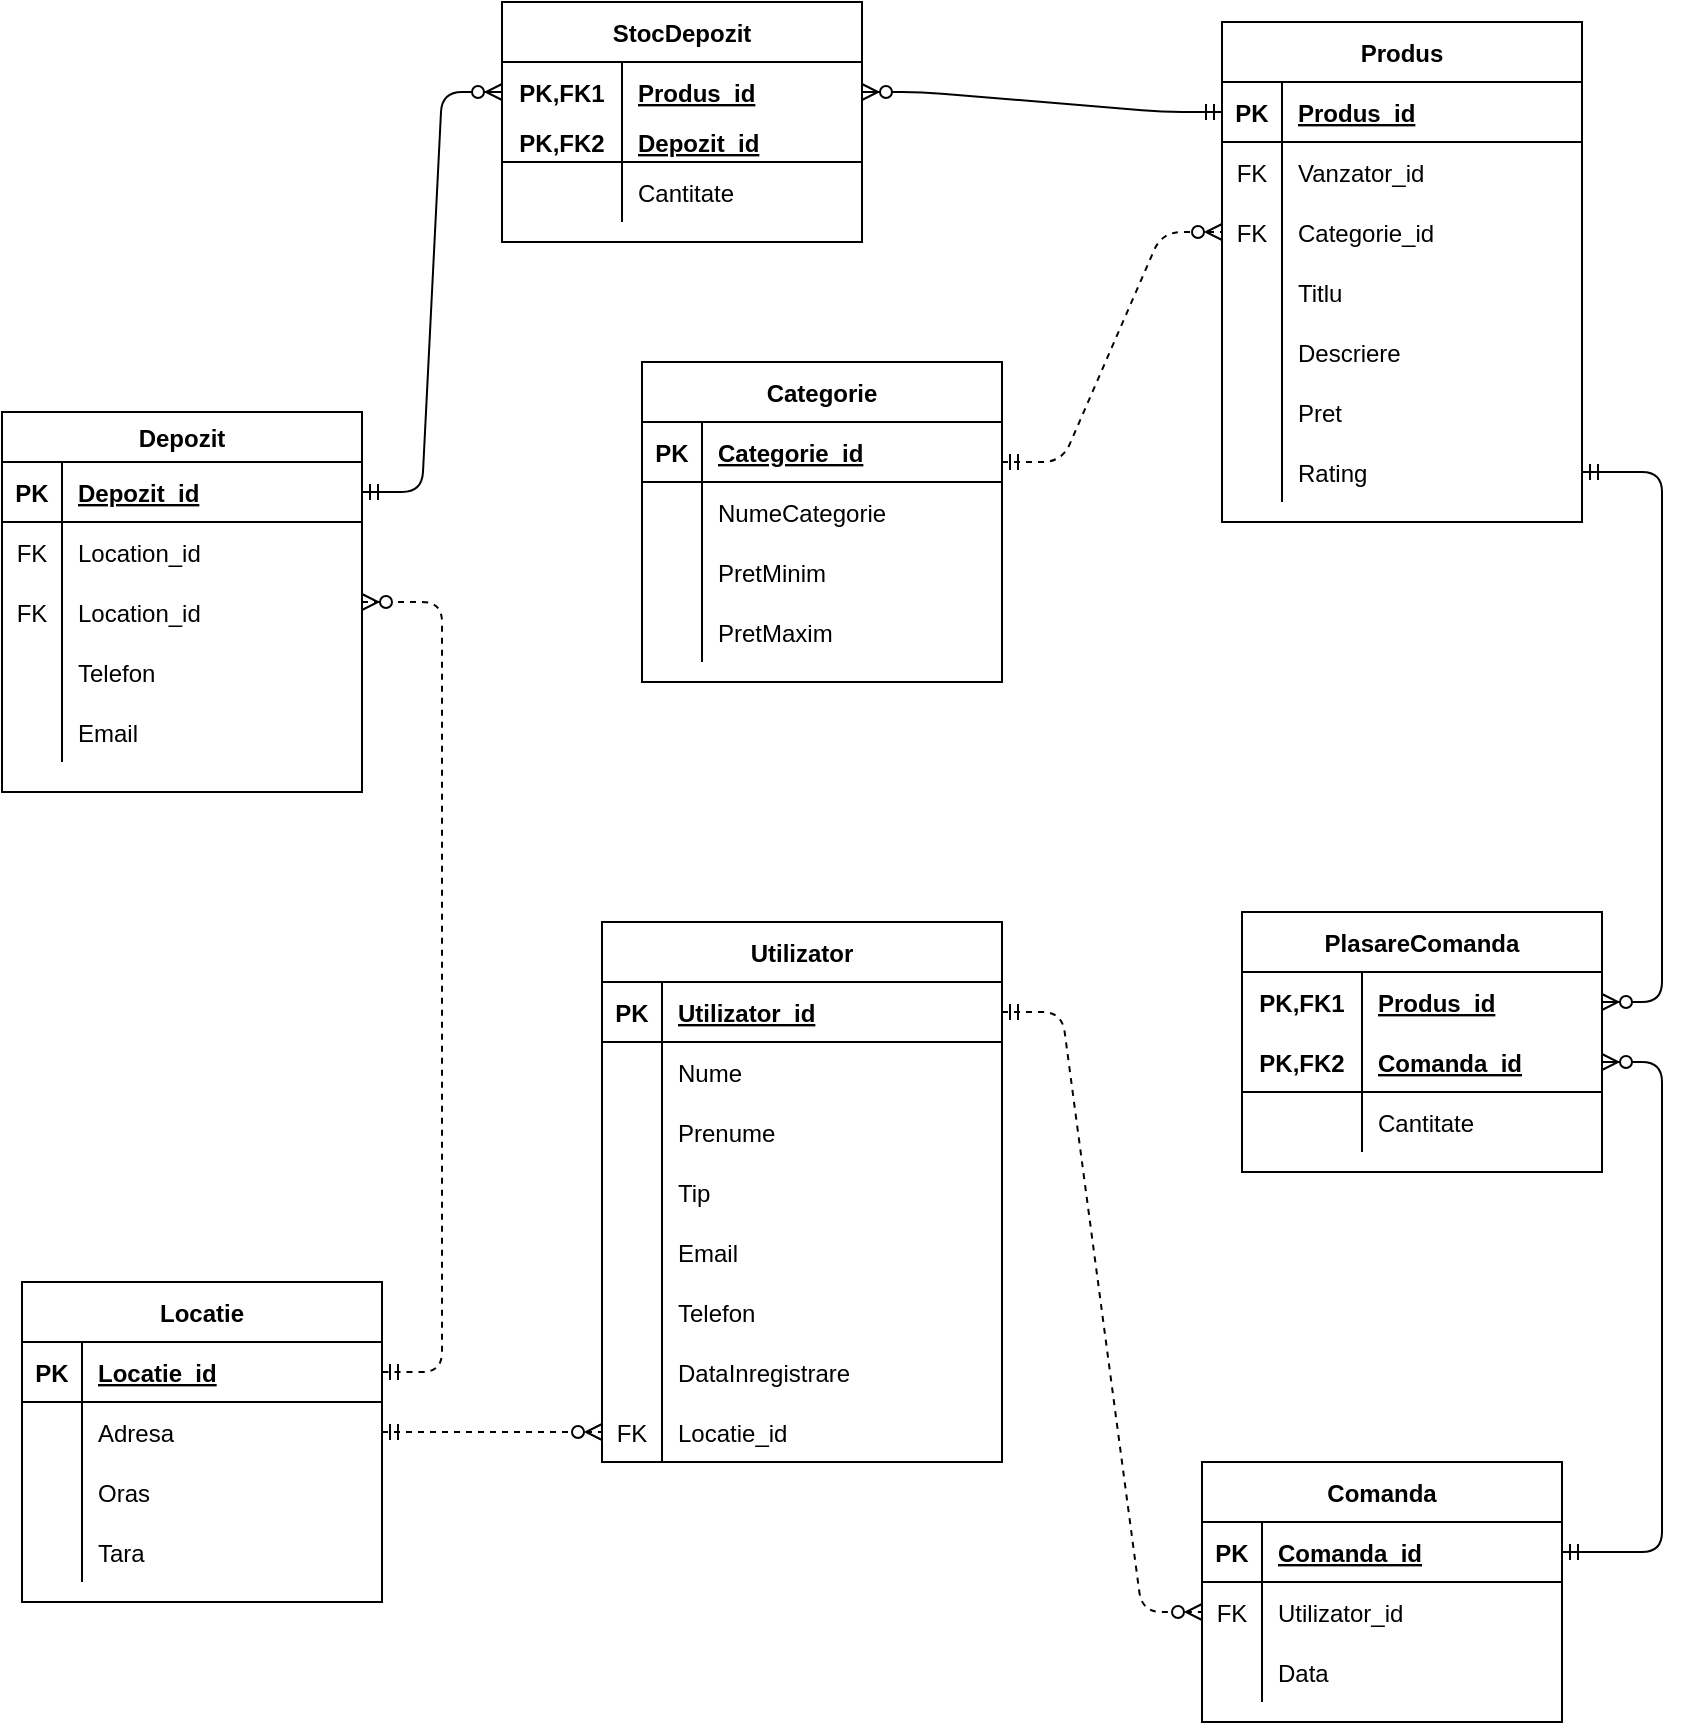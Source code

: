 <mxfile version="14.7.0" type="device"><diagram id="R2lEEEUBdFMjLlhIrx00" name="Page-1"><mxGraphModel dx="1085" dy="1298" grid="0" gridSize="10" guides="1" tooltips="1" connect="1" arrows="1" fold="1" page="1" pageScale="1" pageWidth="850" pageHeight="1100" math="0" shadow="0" extFonts="Permanent Marker^https://fonts.googleapis.com/css?family=Permanent+Marker"><root><mxCell id="0"/><mxCell id="1" parent="0"/><mxCell id="mQkG8-dIEO9Q5TGYY5nx-1" value="Utilizator" style="shape=table;startSize=30;container=1;collapsible=1;childLayout=tableLayout;fixedRows=1;rowLines=0;fontStyle=1;align=center;resizeLast=1;" vertex="1" parent="1"><mxGeometry x="340" y="490" width="200" height="270" as="geometry"/></mxCell><mxCell id="mQkG8-dIEO9Q5TGYY5nx-2" value="" style="shape=partialRectangle;collapsible=0;dropTarget=0;pointerEvents=0;fillColor=none;top=0;left=0;bottom=1;right=0;points=[[0,0.5],[1,0.5]];portConstraint=eastwest;" vertex="1" parent="mQkG8-dIEO9Q5TGYY5nx-1"><mxGeometry y="30" width="200" height="30" as="geometry"/></mxCell><mxCell id="mQkG8-dIEO9Q5TGYY5nx-3" value="PK" style="shape=partialRectangle;connectable=0;fillColor=none;top=0;left=0;bottom=0;right=0;fontStyle=1;overflow=hidden;" vertex="1" parent="mQkG8-dIEO9Q5TGYY5nx-2"><mxGeometry width="30" height="30" as="geometry"/></mxCell><mxCell id="mQkG8-dIEO9Q5TGYY5nx-4" value="Utilizator_id" style="shape=partialRectangle;connectable=0;fillColor=none;top=0;left=0;bottom=0;right=0;align=left;spacingLeft=6;fontStyle=5;overflow=hidden;" vertex="1" parent="mQkG8-dIEO9Q5TGYY5nx-2"><mxGeometry x="30" width="170" height="30" as="geometry"/></mxCell><mxCell id="mQkG8-dIEO9Q5TGYY5nx-5" value="" style="shape=partialRectangle;collapsible=0;dropTarget=0;pointerEvents=0;fillColor=none;top=0;left=0;bottom=0;right=0;points=[[0,0.5],[1,0.5]];portConstraint=eastwest;" vertex="1" parent="mQkG8-dIEO9Q5TGYY5nx-1"><mxGeometry y="60" width="200" height="30" as="geometry"/></mxCell><mxCell id="mQkG8-dIEO9Q5TGYY5nx-6" value="" style="shape=partialRectangle;connectable=0;fillColor=none;top=0;left=0;bottom=0;right=0;editable=1;overflow=hidden;" vertex="1" parent="mQkG8-dIEO9Q5TGYY5nx-5"><mxGeometry width="30" height="30" as="geometry"/></mxCell><mxCell id="mQkG8-dIEO9Q5TGYY5nx-7" value="Nume" style="shape=partialRectangle;connectable=0;fillColor=none;top=0;left=0;bottom=0;right=0;align=left;spacingLeft=6;overflow=hidden;" vertex="1" parent="mQkG8-dIEO9Q5TGYY5nx-5"><mxGeometry x="30" width="170" height="30" as="geometry"/></mxCell><mxCell id="mQkG8-dIEO9Q5TGYY5nx-8" value="" style="shape=partialRectangle;collapsible=0;dropTarget=0;pointerEvents=0;fillColor=none;top=0;left=0;bottom=0;right=0;points=[[0,0.5],[1,0.5]];portConstraint=eastwest;" vertex="1" parent="mQkG8-dIEO9Q5TGYY5nx-1"><mxGeometry y="90" width="200" height="30" as="geometry"/></mxCell><mxCell id="mQkG8-dIEO9Q5TGYY5nx-9" value="" style="shape=partialRectangle;connectable=0;fillColor=none;top=0;left=0;bottom=0;right=0;editable=1;overflow=hidden;" vertex="1" parent="mQkG8-dIEO9Q5TGYY5nx-8"><mxGeometry width="30" height="30" as="geometry"/></mxCell><mxCell id="mQkG8-dIEO9Q5TGYY5nx-10" value="Prenume" style="shape=partialRectangle;connectable=0;fillColor=none;top=0;left=0;bottom=0;right=0;align=left;spacingLeft=6;overflow=hidden;" vertex="1" parent="mQkG8-dIEO9Q5TGYY5nx-8"><mxGeometry x="30" width="170" height="30" as="geometry"/></mxCell><mxCell id="mQkG8-dIEO9Q5TGYY5nx-11" value="" style="shape=partialRectangle;collapsible=0;dropTarget=0;pointerEvents=0;fillColor=none;top=0;left=0;bottom=0;right=0;points=[[0,0.5],[1,0.5]];portConstraint=eastwest;" vertex="1" parent="mQkG8-dIEO9Q5TGYY5nx-1"><mxGeometry y="120" width="200" height="30" as="geometry"/></mxCell><mxCell id="mQkG8-dIEO9Q5TGYY5nx-12" value="" style="shape=partialRectangle;connectable=0;fillColor=none;top=0;left=0;bottom=0;right=0;editable=1;overflow=hidden;" vertex="1" parent="mQkG8-dIEO9Q5TGYY5nx-11"><mxGeometry width="30" height="30" as="geometry"/></mxCell><mxCell id="mQkG8-dIEO9Q5TGYY5nx-13" value="Tip" style="shape=partialRectangle;connectable=0;fillColor=none;top=0;left=0;bottom=0;right=0;align=left;spacingLeft=6;overflow=hidden;" vertex="1" parent="mQkG8-dIEO9Q5TGYY5nx-11"><mxGeometry x="30" width="170" height="30" as="geometry"/></mxCell><mxCell id="mQkG8-dIEO9Q5TGYY5nx-15" value="" style="shape=partialRectangle;collapsible=0;dropTarget=0;pointerEvents=0;fillColor=none;top=0;left=0;bottom=0;right=0;points=[[0,0.5],[1,0.5]];portConstraint=eastwest;" vertex="1" parent="mQkG8-dIEO9Q5TGYY5nx-1"><mxGeometry y="150" width="200" height="30" as="geometry"/></mxCell><mxCell id="mQkG8-dIEO9Q5TGYY5nx-16" value="" style="shape=partialRectangle;connectable=0;fillColor=none;top=0;left=0;bottom=0;right=0;editable=1;overflow=hidden;" vertex="1" parent="mQkG8-dIEO9Q5TGYY5nx-15"><mxGeometry width="30" height="30" as="geometry"/></mxCell><mxCell id="mQkG8-dIEO9Q5TGYY5nx-17" value="Email" style="shape=partialRectangle;connectable=0;fillColor=none;top=0;left=0;bottom=0;right=0;align=left;spacingLeft=6;overflow=hidden;" vertex="1" parent="mQkG8-dIEO9Q5TGYY5nx-15"><mxGeometry x="30" width="170" height="30" as="geometry"/></mxCell><mxCell id="mQkG8-dIEO9Q5TGYY5nx-19" value="" style="shape=partialRectangle;collapsible=0;dropTarget=0;pointerEvents=0;fillColor=none;top=0;left=0;bottom=0;right=0;points=[[0,0.5],[1,0.5]];portConstraint=eastwest;" vertex="1" parent="mQkG8-dIEO9Q5TGYY5nx-1"><mxGeometry y="180" width="200" height="30" as="geometry"/></mxCell><mxCell id="mQkG8-dIEO9Q5TGYY5nx-20" value="" style="shape=partialRectangle;connectable=0;fillColor=none;top=0;left=0;bottom=0;right=0;editable=1;overflow=hidden;" vertex="1" parent="mQkG8-dIEO9Q5TGYY5nx-19"><mxGeometry width="30" height="30" as="geometry"/></mxCell><mxCell id="mQkG8-dIEO9Q5TGYY5nx-21" value="Telefon" style="shape=partialRectangle;connectable=0;fillColor=none;top=0;left=0;bottom=0;right=0;align=left;spacingLeft=6;overflow=hidden;" vertex="1" parent="mQkG8-dIEO9Q5TGYY5nx-19"><mxGeometry x="30" width="170" height="30" as="geometry"/></mxCell><mxCell id="mQkG8-dIEO9Q5TGYY5nx-22" value="" style="shape=partialRectangle;collapsible=0;dropTarget=0;pointerEvents=0;fillColor=none;top=0;left=0;bottom=0;right=0;points=[[0,0.5],[1,0.5]];portConstraint=eastwest;" vertex="1" parent="mQkG8-dIEO9Q5TGYY5nx-1"><mxGeometry y="210" width="200" height="30" as="geometry"/></mxCell><mxCell id="mQkG8-dIEO9Q5TGYY5nx-23" value="" style="shape=partialRectangle;connectable=0;fillColor=none;top=0;left=0;bottom=0;right=0;editable=1;overflow=hidden;" vertex="1" parent="mQkG8-dIEO9Q5TGYY5nx-22"><mxGeometry width="30" height="30" as="geometry"/></mxCell><mxCell id="mQkG8-dIEO9Q5TGYY5nx-24" value="DataInregistrare" style="shape=partialRectangle;connectable=0;fillColor=none;top=0;left=0;bottom=0;right=0;align=left;spacingLeft=6;overflow=hidden;" vertex="1" parent="mQkG8-dIEO9Q5TGYY5nx-22"><mxGeometry x="30" width="170" height="30" as="geometry"/></mxCell><mxCell id="mQkG8-dIEO9Q5TGYY5nx-25" value="" style="shape=partialRectangle;collapsible=0;dropTarget=0;pointerEvents=0;fillColor=none;top=0;left=0;bottom=0;right=0;points=[[0,0.5],[1,0.5]];portConstraint=eastwest;" vertex="1" parent="mQkG8-dIEO9Q5TGYY5nx-1"><mxGeometry y="240" width="200" height="30" as="geometry"/></mxCell><mxCell id="mQkG8-dIEO9Q5TGYY5nx-26" value="FK" style="shape=partialRectangle;connectable=0;fillColor=none;top=0;left=0;bottom=0;right=0;fontStyle=0;overflow=hidden;" vertex="1" parent="mQkG8-dIEO9Q5TGYY5nx-25"><mxGeometry width="30" height="30" as="geometry"/></mxCell><mxCell id="mQkG8-dIEO9Q5TGYY5nx-27" value="Locatie_id" style="shape=partialRectangle;connectable=0;fillColor=none;top=0;left=0;bottom=0;right=0;align=left;spacingLeft=6;fontStyle=0;overflow=hidden;" vertex="1" parent="mQkG8-dIEO9Q5TGYY5nx-25"><mxGeometry x="30" width="170" height="30" as="geometry"/></mxCell><mxCell id="mQkG8-dIEO9Q5TGYY5nx-28" value="Produs" style="shape=table;startSize=30;container=1;collapsible=1;childLayout=tableLayout;fixedRows=1;rowLines=0;fontStyle=1;align=center;resizeLast=1;" vertex="1" parent="1"><mxGeometry x="650" y="40" width="180" height="250" as="geometry"/></mxCell><mxCell id="mQkG8-dIEO9Q5TGYY5nx-29" value="" style="shape=partialRectangle;collapsible=0;dropTarget=0;pointerEvents=0;fillColor=none;top=0;left=0;bottom=1;right=0;points=[[0,0.5],[1,0.5]];portConstraint=eastwest;" vertex="1" parent="mQkG8-dIEO9Q5TGYY5nx-28"><mxGeometry y="30" width="180" height="30" as="geometry"/></mxCell><mxCell id="mQkG8-dIEO9Q5TGYY5nx-30" value="PK" style="shape=partialRectangle;connectable=0;fillColor=none;top=0;left=0;bottom=0;right=0;fontStyle=1;overflow=hidden;" vertex="1" parent="mQkG8-dIEO9Q5TGYY5nx-29"><mxGeometry width="30" height="30" as="geometry"/></mxCell><mxCell id="mQkG8-dIEO9Q5TGYY5nx-31" value="Produs_id" style="shape=partialRectangle;connectable=0;fillColor=none;top=0;left=0;bottom=0;right=0;align=left;spacingLeft=6;fontStyle=5;overflow=hidden;" vertex="1" parent="mQkG8-dIEO9Q5TGYY5nx-29"><mxGeometry x="30" width="150" height="30" as="geometry"/></mxCell><mxCell id="mQkG8-dIEO9Q5TGYY5nx-41" value="" style="shape=partialRectangle;collapsible=0;dropTarget=0;pointerEvents=0;fillColor=none;top=0;left=0;bottom=0;right=0;points=[[0,0.5],[1,0.5]];portConstraint=eastwest;" vertex="1" parent="mQkG8-dIEO9Q5TGYY5nx-28"><mxGeometry y="60" width="180" height="30" as="geometry"/></mxCell><mxCell id="mQkG8-dIEO9Q5TGYY5nx-42" value="FK" style="shape=partialRectangle;connectable=0;fillColor=none;top=0;left=0;bottom=0;right=0;fontStyle=0;overflow=hidden;" vertex="1" parent="mQkG8-dIEO9Q5TGYY5nx-41"><mxGeometry width="30" height="30" as="geometry"/></mxCell><mxCell id="mQkG8-dIEO9Q5TGYY5nx-43" value="Vanzator_id" style="shape=partialRectangle;connectable=0;fillColor=none;top=0;left=0;bottom=0;right=0;align=left;spacingLeft=6;fontStyle=0;overflow=hidden;" vertex="1" parent="mQkG8-dIEO9Q5TGYY5nx-41"><mxGeometry x="30" width="150" height="30" as="geometry"/></mxCell><mxCell id="mQkG8-dIEO9Q5TGYY5nx-44" value="" style="shape=partialRectangle;collapsible=0;dropTarget=0;pointerEvents=0;fillColor=none;top=0;left=0;bottom=0;right=0;points=[[0,0.5],[1,0.5]];portConstraint=eastwest;" vertex="1" parent="mQkG8-dIEO9Q5TGYY5nx-28"><mxGeometry y="90" width="180" height="30" as="geometry"/></mxCell><mxCell id="mQkG8-dIEO9Q5TGYY5nx-45" value="FK" style="shape=partialRectangle;connectable=0;fillColor=none;top=0;left=0;bottom=0;right=0;fontStyle=0;overflow=hidden;" vertex="1" parent="mQkG8-dIEO9Q5TGYY5nx-44"><mxGeometry width="30" height="30" as="geometry"/></mxCell><mxCell id="mQkG8-dIEO9Q5TGYY5nx-46" value="Categorie_id" style="shape=partialRectangle;connectable=0;fillColor=none;top=0;left=0;bottom=0;right=0;align=left;spacingLeft=6;fontStyle=0;overflow=hidden;" vertex="1" parent="mQkG8-dIEO9Q5TGYY5nx-44"><mxGeometry x="30" width="150" height="30" as="geometry"/></mxCell><mxCell id="mQkG8-dIEO9Q5TGYY5nx-32" value="" style="shape=partialRectangle;collapsible=0;dropTarget=0;pointerEvents=0;fillColor=none;top=0;left=0;bottom=0;right=0;points=[[0,0.5],[1,0.5]];portConstraint=eastwest;" vertex="1" parent="mQkG8-dIEO9Q5TGYY5nx-28"><mxGeometry y="120" width="180" height="30" as="geometry"/></mxCell><mxCell id="mQkG8-dIEO9Q5TGYY5nx-33" value="" style="shape=partialRectangle;connectable=0;fillColor=none;top=0;left=0;bottom=0;right=0;editable=1;overflow=hidden;" vertex="1" parent="mQkG8-dIEO9Q5TGYY5nx-32"><mxGeometry width="30" height="30" as="geometry"/></mxCell><mxCell id="mQkG8-dIEO9Q5TGYY5nx-34" value="Titlu" style="shape=partialRectangle;connectable=0;fillColor=none;top=0;left=0;bottom=0;right=0;align=left;spacingLeft=6;overflow=hidden;" vertex="1" parent="mQkG8-dIEO9Q5TGYY5nx-32"><mxGeometry x="30" width="150" height="30" as="geometry"/></mxCell><mxCell id="mQkG8-dIEO9Q5TGYY5nx-35" value="" style="shape=partialRectangle;collapsible=0;dropTarget=0;pointerEvents=0;fillColor=none;top=0;left=0;bottom=0;right=0;points=[[0,0.5],[1,0.5]];portConstraint=eastwest;" vertex="1" parent="mQkG8-dIEO9Q5TGYY5nx-28"><mxGeometry y="150" width="180" height="30" as="geometry"/></mxCell><mxCell id="mQkG8-dIEO9Q5TGYY5nx-36" value="" style="shape=partialRectangle;connectable=0;fillColor=none;top=0;left=0;bottom=0;right=0;editable=1;overflow=hidden;" vertex="1" parent="mQkG8-dIEO9Q5TGYY5nx-35"><mxGeometry width="30" height="30" as="geometry"/></mxCell><mxCell id="mQkG8-dIEO9Q5TGYY5nx-37" value="Descriere" style="shape=partialRectangle;connectable=0;fillColor=none;top=0;left=0;bottom=0;right=0;align=left;spacingLeft=6;overflow=hidden;" vertex="1" parent="mQkG8-dIEO9Q5TGYY5nx-35"><mxGeometry x="30" width="150" height="30" as="geometry"/></mxCell><mxCell id="mQkG8-dIEO9Q5TGYY5nx-38" value="" style="shape=partialRectangle;collapsible=0;dropTarget=0;pointerEvents=0;fillColor=none;top=0;left=0;bottom=0;right=0;points=[[0,0.5],[1,0.5]];portConstraint=eastwest;" vertex="1" parent="mQkG8-dIEO9Q5TGYY5nx-28"><mxGeometry y="180" width="180" height="30" as="geometry"/></mxCell><mxCell id="mQkG8-dIEO9Q5TGYY5nx-39" value="" style="shape=partialRectangle;connectable=0;fillColor=none;top=0;left=0;bottom=0;right=0;editable=1;overflow=hidden;" vertex="1" parent="mQkG8-dIEO9Q5TGYY5nx-38"><mxGeometry width="30" height="30" as="geometry"/></mxCell><mxCell id="mQkG8-dIEO9Q5TGYY5nx-40" value="Pret" style="shape=partialRectangle;connectable=0;fillColor=none;top=0;left=0;bottom=0;right=0;align=left;spacingLeft=6;overflow=hidden;" vertex="1" parent="mQkG8-dIEO9Q5TGYY5nx-38"><mxGeometry x="30" width="150" height="30" as="geometry"/></mxCell><mxCell id="mQkG8-dIEO9Q5TGYY5nx-47" value="" style="shape=partialRectangle;collapsible=0;dropTarget=0;pointerEvents=0;fillColor=none;top=0;left=0;bottom=0;right=0;points=[[0,0.5],[1,0.5]];portConstraint=eastwest;" vertex="1" parent="mQkG8-dIEO9Q5TGYY5nx-28"><mxGeometry y="210" width="180" height="30" as="geometry"/></mxCell><mxCell id="mQkG8-dIEO9Q5TGYY5nx-48" value="" style="shape=partialRectangle;connectable=0;fillColor=none;top=0;left=0;bottom=0;right=0;editable=1;overflow=hidden;" vertex="1" parent="mQkG8-dIEO9Q5TGYY5nx-47"><mxGeometry width="30" height="30" as="geometry"/></mxCell><mxCell id="mQkG8-dIEO9Q5TGYY5nx-49" value="Rating" style="shape=partialRectangle;connectable=0;fillColor=none;top=0;left=0;bottom=0;right=0;align=left;spacingLeft=6;overflow=hidden;" vertex="1" parent="mQkG8-dIEO9Q5TGYY5nx-47"><mxGeometry x="30" width="150" height="30" as="geometry"/></mxCell><mxCell id="mQkG8-dIEO9Q5TGYY5nx-50" value="Locatie" style="shape=table;startSize=30;container=1;collapsible=1;childLayout=tableLayout;fixedRows=1;rowLines=0;fontStyle=1;align=center;resizeLast=1;" vertex="1" parent="1"><mxGeometry x="50" y="670" width="180" height="160" as="geometry"/></mxCell><mxCell id="mQkG8-dIEO9Q5TGYY5nx-51" value="" style="shape=partialRectangle;collapsible=0;dropTarget=0;pointerEvents=0;fillColor=none;top=0;left=0;bottom=1;right=0;points=[[0,0.5],[1,0.5]];portConstraint=eastwest;" vertex="1" parent="mQkG8-dIEO9Q5TGYY5nx-50"><mxGeometry y="30" width="180" height="30" as="geometry"/></mxCell><mxCell id="mQkG8-dIEO9Q5TGYY5nx-52" value="PK" style="shape=partialRectangle;connectable=0;fillColor=none;top=0;left=0;bottom=0;right=0;fontStyle=1;overflow=hidden;" vertex="1" parent="mQkG8-dIEO9Q5TGYY5nx-51"><mxGeometry width="30" height="30" as="geometry"/></mxCell><mxCell id="mQkG8-dIEO9Q5TGYY5nx-53" value="Locatie_id" style="shape=partialRectangle;connectable=0;fillColor=none;top=0;left=0;bottom=0;right=0;align=left;spacingLeft=6;fontStyle=5;overflow=hidden;" vertex="1" parent="mQkG8-dIEO9Q5TGYY5nx-51"><mxGeometry x="30" width="150" height="30" as="geometry"/></mxCell><mxCell id="mQkG8-dIEO9Q5TGYY5nx-54" value="" style="shape=partialRectangle;collapsible=0;dropTarget=0;pointerEvents=0;fillColor=none;top=0;left=0;bottom=0;right=0;points=[[0,0.5],[1,0.5]];portConstraint=eastwest;" vertex="1" parent="mQkG8-dIEO9Q5TGYY5nx-50"><mxGeometry y="60" width="180" height="30" as="geometry"/></mxCell><mxCell id="mQkG8-dIEO9Q5TGYY5nx-55" value="" style="shape=partialRectangle;connectable=0;fillColor=none;top=0;left=0;bottom=0;right=0;editable=1;overflow=hidden;" vertex="1" parent="mQkG8-dIEO9Q5TGYY5nx-54"><mxGeometry width="30" height="30" as="geometry"/></mxCell><mxCell id="mQkG8-dIEO9Q5TGYY5nx-56" value="Adresa" style="shape=partialRectangle;connectable=0;fillColor=none;top=0;left=0;bottom=0;right=0;align=left;spacingLeft=6;overflow=hidden;" vertex="1" parent="mQkG8-dIEO9Q5TGYY5nx-54"><mxGeometry x="30" width="150" height="30" as="geometry"/></mxCell><mxCell id="mQkG8-dIEO9Q5TGYY5nx-57" value="" style="shape=partialRectangle;collapsible=0;dropTarget=0;pointerEvents=0;fillColor=none;top=0;left=0;bottom=0;right=0;points=[[0,0.5],[1,0.5]];portConstraint=eastwest;" vertex="1" parent="mQkG8-dIEO9Q5TGYY5nx-50"><mxGeometry y="90" width="180" height="30" as="geometry"/></mxCell><mxCell id="mQkG8-dIEO9Q5TGYY5nx-58" value="" style="shape=partialRectangle;connectable=0;fillColor=none;top=0;left=0;bottom=0;right=0;editable=1;overflow=hidden;" vertex="1" parent="mQkG8-dIEO9Q5TGYY5nx-57"><mxGeometry width="30" height="30" as="geometry"/></mxCell><mxCell id="mQkG8-dIEO9Q5TGYY5nx-59" value="Oras" style="shape=partialRectangle;connectable=0;fillColor=none;top=0;left=0;bottom=0;right=0;align=left;spacingLeft=6;overflow=hidden;" vertex="1" parent="mQkG8-dIEO9Q5TGYY5nx-57"><mxGeometry x="30" width="150" height="30" as="geometry"/></mxCell><mxCell id="mQkG8-dIEO9Q5TGYY5nx-60" value="" style="shape=partialRectangle;collapsible=0;dropTarget=0;pointerEvents=0;fillColor=none;top=0;left=0;bottom=0;right=0;points=[[0,0.5],[1,0.5]];portConstraint=eastwest;" vertex="1" parent="mQkG8-dIEO9Q5TGYY5nx-50"><mxGeometry y="120" width="180" height="30" as="geometry"/></mxCell><mxCell id="mQkG8-dIEO9Q5TGYY5nx-61" value="" style="shape=partialRectangle;connectable=0;fillColor=none;top=0;left=0;bottom=0;right=0;editable=1;overflow=hidden;" vertex="1" parent="mQkG8-dIEO9Q5TGYY5nx-60"><mxGeometry width="30" height="30" as="geometry"/></mxCell><mxCell id="mQkG8-dIEO9Q5TGYY5nx-62" value="Tara" style="shape=partialRectangle;connectable=0;fillColor=none;top=0;left=0;bottom=0;right=0;align=left;spacingLeft=6;overflow=hidden;" vertex="1" parent="mQkG8-dIEO9Q5TGYY5nx-60"><mxGeometry x="30" width="150" height="30" as="geometry"/></mxCell><mxCell id="mQkG8-dIEO9Q5TGYY5nx-63" value="Comanda" style="shape=table;startSize=30;container=1;collapsible=1;childLayout=tableLayout;fixedRows=1;rowLines=0;fontStyle=1;align=center;resizeLast=1;" vertex="1" parent="1"><mxGeometry x="640" y="760" width="180" height="130" as="geometry"/></mxCell><mxCell id="mQkG8-dIEO9Q5TGYY5nx-64" value="" style="shape=partialRectangle;collapsible=0;dropTarget=0;pointerEvents=0;fillColor=none;top=0;left=0;bottom=1;right=0;points=[[0,0.5],[1,0.5]];portConstraint=eastwest;" vertex="1" parent="mQkG8-dIEO9Q5TGYY5nx-63"><mxGeometry y="30" width="180" height="30" as="geometry"/></mxCell><mxCell id="mQkG8-dIEO9Q5TGYY5nx-65" value="PK" style="shape=partialRectangle;connectable=0;fillColor=none;top=0;left=0;bottom=0;right=0;fontStyle=1;overflow=hidden;" vertex="1" parent="mQkG8-dIEO9Q5TGYY5nx-64"><mxGeometry width="30" height="30" as="geometry"/></mxCell><mxCell id="mQkG8-dIEO9Q5TGYY5nx-66" value="Comanda_id" style="shape=partialRectangle;connectable=0;fillColor=none;top=0;left=0;bottom=0;right=0;align=left;spacingLeft=6;fontStyle=5;overflow=hidden;" vertex="1" parent="mQkG8-dIEO9Q5TGYY5nx-64"><mxGeometry x="30" width="150" height="30" as="geometry"/></mxCell><mxCell id="mQkG8-dIEO9Q5TGYY5nx-76" value="" style="shape=partialRectangle;collapsible=0;dropTarget=0;pointerEvents=0;fillColor=none;top=0;left=0;bottom=0;right=0;points=[[0,0.5],[1,0.5]];portConstraint=eastwest;" vertex="1" parent="mQkG8-dIEO9Q5TGYY5nx-63"><mxGeometry y="60" width="180" height="30" as="geometry"/></mxCell><mxCell id="mQkG8-dIEO9Q5TGYY5nx-77" value="FK" style="shape=partialRectangle;connectable=0;fillColor=none;top=0;left=0;bottom=0;right=0;fontStyle=0;overflow=hidden;" vertex="1" parent="mQkG8-dIEO9Q5TGYY5nx-76"><mxGeometry width="30" height="30" as="geometry"/></mxCell><mxCell id="mQkG8-dIEO9Q5TGYY5nx-78" value="Utilizator_id" style="shape=partialRectangle;connectable=0;fillColor=none;top=0;left=0;bottom=0;right=0;align=left;spacingLeft=6;fontStyle=0;overflow=hidden;" vertex="1" parent="mQkG8-dIEO9Q5TGYY5nx-76"><mxGeometry x="30" width="150" height="30" as="geometry"/></mxCell><mxCell id="mQkG8-dIEO9Q5TGYY5nx-70" value="" style="shape=partialRectangle;collapsible=0;dropTarget=0;pointerEvents=0;fillColor=none;top=0;left=0;bottom=0;right=0;points=[[0,0.5],[1,0.5]];portConstraint=eastwest;" vertex="1" parent="mQkG8-dIEO9Q5TGYY5nx-63"><mxGeometry y="90" width="180" height="30" as="geometry"/></mxCell><mxCell id="mQkG8-dIEO9Q5TGYY5nx-71" value="" style="shape=partialRectangle;connectable=0;fillColor=none;top=0;left=0;bottom=0;right=0;editable=1;overflow=hidden;" vertex="1" parent="mQkG8-dIEO9Q5TGYY5nx-70"><mxGeometry width="30" height="30" as="geometry"/></mxCell><mxCell id="mQkG8-dIEO9Q5TGYY5nx-72" value="Data" style="shape=partialRectangle;connectable=0;fillColor=none;top=0;left=0;bottom=0;right=0;align=left;spacingLeft=6;overflow=hidden;" vertex="1" parent="mQkG8-dIEO9Q5TGYY5nx-70"><mxGeometry x="30" width="150" height="30" as="geometry"/></mxCell><mxCell id="mQkG8-dIEO9Q5TGYY5nx-82" value="Categorie" style="shape=table;startSize=30;container=1;collapsible=1;childLayout=tableLayout;fixedRows=1;rowLines=0;fontStyle=1;align=center;resizeLast=1;" vertex="1" parent="1"><mxGeometry x="360" y="210" width="180" height="160" as="geometry"/></mxCell><mxCell id="mQkG8-dIEO9Q5TGYY5nx-83" value="" style="shape=partialRectangle;collapsible=0;dropTarget=0;pointerEvents=0;fillColor=none;top=0;left=0;bottom=1;right=0;points=[[0,0.5],[1,0.5]];portConstraint=eastwest;" vertex="1" parent="mQkG8-dIEO9Q5TGYY5nx-82"><mxGeometry y="30" width="180" height="30" as="geometry"/></mxCell><mxCell id="mQkG8-dIEO9Q5TGYY5nx-84" value="PK" style="shape=partialRectangle;connectable=0;fillColor=none;top=0;left=0;bottom=0;right=0;fontStyle=1;overflow=hidden;" vertex="1" parent="mQkG8-dIEO9Q5TGYY5nx-83"><mxGeometry width="30" height="30" as="geometry"/></mxCell><mxCell id="mQkG8-dIEO9Q5TGYY5nx-85" value="Categorie_id" style="shape=partialRectangle;connectable=0;fillColor=none;top=0;left=0;bottom=0;right=0;align=left;spacingLeft=6;fontStyle=5;overflow=hidden;" vertex="1" parent="mQkG8-dIEO9Q5TGYY5nx-83"><mxGeometry x="30" width="150" height="30" as="geometry"/></mxCell><mxCell id="mQkG8-dIEO9Q5TGYY5nx-86" value="" style="shape=partialRectangle;collapsible=0;dropTarget=0;pointerEvents=0;fillColor=none;top=0;left=0;bottom=0;right=0;points=[[0,0.5],[1,0.5]];portConstraint=eastwest;" vertex="1" parent="mQkG8-dIEO9Q5TGYY5nx-82"><mxGeometry y="60" width="180" height="30" as="geometry"/></mxCell><mxCell id="mQkG8-dIEO9Q5TGYY5nx-87" value="" style="shape=partialRectangle;connectable=0;fillColor=none;top=0;left=0;bottom=0;right=0;editable=1;overflow=hidden;" vertex="1" parent="mQkG8-dIEO9Q5TGYY5nx-86"><mxGeometry width="30" height="30" as="geometry"/></mxCell><mxCell id="mQkG8-dIEO9Q5TGYY5nx-88" value="NumeCategorie" style="shape=partialRectangle;connectable=0;fillColor=none;top=0;left=0;bottom=0;right=0;align=left;spacingLeft=6;overflow=hidden;" vertex="1" parent="mQkG8-dIEO9Q5TGYY5nx-86"><mxGeometry x="30" width="150" height="30" as="geometry"/></mxCell><mxCell id="mQkG8-dIEO9Q5TGYY5nx-89" value="" style="shape=partialRectangle;collapsible=0;dropTarget=0;pointerEvents=0;fillColor=none;top=0;left=0;bottom=0;right=0;points=[[0,0.5],[1,0.5]];portConstraint=eastwest;" vertex="1" parent="mQkG8-dIEO9Q5TGYY5nx-82"><mxGeometry y="90" width="180" height="30" as="geometry"/></mxCell><mxCell id="mQkG8-dIEO9Q5TGYY5nx-90" value="" style="shape=partialRectangle;connectable=0;fillColor=none;top=0;left=0;bottom=0;right=0;editable=1;overflow=hidden;" vertex="1" parent="mQkG8-dIEO9Q5TGYY5nx-89"><mxGeometry width="30" height="30" as="geometry"/></mxCell><mxCell id="mQkG8-dIEO9Q5TGYY5nx-91" value="PretMinim" style="shape=partialRectangle;connectable=0;fillColor=none;top=0;left=0;bottom=0;right=0;align=left;spacingLeft=6;overflow=hidden;" vertex="1" parent="mQkG8-dIEO9Q5TGYY5nx-89"><mxGeometry x="30" width="150" height="30" as="geometry"/></mxCell><mxCell id="mQkG8-dIEO9Q5TGYY5nx-92" value="" style="shape=partialRectangle;collapsible=0;dropTarget=0;pointerEvents=0;fillColor=none;top=0;left=0;bottom=0;right=0;points=[[0,0.5],[1,0.5]];portConstraint=eastwest;" vertex="1" parent="mQkG8-dIEO9Q5TGYY5nx-82"><mxGeometry y="120" width="180" height="30" as="geometry"/></mxCell><mxCell id="mQkG8-dIEO9Q5TGYY5nx-93" value="" style="shape=partialRectangle;connectable=0;fillColor=none;top=0;left=0;bottom=0;right=0;editable=1;overflow=hidden;" vertex="1" parent="mQkG8-dIEO9Q5TGYY5nx-92"><mxGeometry width="30" height="30" as="geometry"/></mxCell><mxCell id="mQkG8-dIEO9Q5TGYY5nx-94" value="PretMaxim" style="shape=partialRectangle;connectable=0;fillColor=none;top=0;left=0;bottom=0;right=0;align=left;spacingLeft=6;overflow=hidden;" vertex="1" parent="mQkG8-dIEO9Q5TGYY5nx-92"><mxGeometry x="30" width="150" height="30" as="geometry"/></mxCell><mxCell id="mQkG8-dIEO9Q5TGYY5nx-147" style="edgeStyle=entityRelationEdgeStyle;orthogonalLoop=1;jettySize=auto;html=1;dashed=1;fontSize=12;startArrow=ERzeroToMany;endArrow=ERmandOne;endFill=0;startFill=1;" edge="1" parent="1" source="mQkG8-dIEO9Q5TGYY5nx-95" target="mQkG8-dIEO9Q5TGYY5nx-51"><mxGeometry relative="1" as="geometry"/></mxCell><mxCell id="mQkG8-dIEO9Q5TGYY5nx-95" value="Depozit" style="shape=table;startSize=25;container=1;collapsible=1;childLayout=tableLayout;fixedRows=1;rowLines=0;fontStyle=1;align=center;resizeLast=1;" vertex="1" parent="1"><mxGeometry x="40" y="235" width="180" height="190" as="geometry"/></mxCell><mxCell id="mQkG8-dIEO9Q5TGYY5nx-96" value="" style="shape=partialRectangle;collapsible=0;dropTarget=0;pointerEvents=0;fillColor=none;top=0;left=0;bottom=1;right=0;points=[[0,0.5],[1,0.5]];portConstraint=eastwest;" vertex="1" parent="mQkG8-dIEO9Q5TGYY5nx-95"><mxGeometry y="25" width="180" height="30" as="geometry"/></mxCell><mxCell id="mQkG8-dIEO9Q5TGYY5nx-97" value="PK" style="shape=partialRectangle;connectable=0;fillColor=none;top=0;left=0;bottom=0;right=0;fontStyle=1;overflow=hidden;" vertex="1" parent="mQkG8-dIEO9Q5TGYY5nx-96"><mxGeometry width="30" height="30" as="geometry"/></mxCell><mxCell id="mQkG8-dIEO9Q5TGYY5nx-98" value="Depozit_id" style="shape=partialRectangle;connectable=0;fillColor=none;top=0;left=0;bottom=0;right=0;align=left;spacingLeft=6;fontStyle=5;overflow=hidden;" vertex="1" parent="mQkG8-dIEO9Q5TGYY5nx-96"><mxGeometry x="30" width="150" height="30" as="geometry"/></mxCell><mxCell id="mQkG8-dIEO9Q5TGYY5nx-144" value="" style="shape=partialRectangle;collapsible=0;dropTarget=0;pointerEvents=0;fillColor=none;top=0;left=0;bottom=0;right=0;points=[[0,0.5],[1,0.5]];portConstraint=eastwest;" vertex="1" parent="mQkG8-dIEO9Q5TGYY5nx-95"><mxGeometry y="55" width="180" height="30" as="geometry"/></mxCell><mxCell id="mQkG8-dIEO9Q5TGYY5nx-145" value="FK" style="shape=partialRectangle;connectable=0;fillColor=none;top=0;left=0;bottom=0;right=0;fontStyle=0;overflow=hidden;" vertex="1" parent="mQkG8-dIEO9Q5TGYY5nx-144"><mxGeometry width="30" height="30" as="geometry"/></mxCell><mxCell id="mQkG8-dIEO9Q5TGYY5nx-146" value="Location_id" style="shape=partialRectangle;connectable=0;fillColor=none;top=0;left=0;bottom=0;right=0;align=left;spacingLeft=6;fontStyle=0;overflow=hidden;" vertex="1" parent="mQkG8-dIEO9Q5TGYY5nx-144"><mxGeometry x="30" width="150" height="30" as="geometry"/></mxCell><mxCell id="mQkG8-dIEO9Q5TGYY5nx-108" value="" style="shape=partialRectangle;collapsible=0;dropTarget=0;pointerEvents=0;fillColor=none;top=0;left=0;bottom=0;right=0;points=[[0,0.5],[1,0.5]];portConstraint=eastwest;" vertex="1" parent="mQkG8-dIEO9Q5TGYY5nx-95"><mxGeometry y="85" width="180" height="30" as="geometry"/></mxCell><mxCell id="mQkG8-dIEO9Q5TGYY5nx-109" value="FK" style="shape=partialRectangle;connectable=0;fillColor=none;top=0;left=0;bottom=0;right=0;fontStyle=0;overflow=hidden;" vertex="1" parent="mQkG8-dIEO9Q5TGYY5nx-108"><mxGeometry width="30" height="30" as="geometry"/></mxCell><mxCell id="mQkG8-dIEO9Q5TGYY5nx-110" value="Location_id" style="shape=partialRectangle;connectable=0;fillColor=none;top=0;left=0;bottom=0;right=0;align=left;spacingLeft=6;fontStyle=0;overflow=hidden;" vertex="1" parent="mQkG8-dIEO9Q5TGYY5nx-108"><mxGeometry x="30" width="150" height="30" as="geometry"/></mxCell><mxCell id="mQkG8-dIEO9Q5TGYY5nx-102" value="" style="shape=partialRectangle;collapsible=0;dropTarget=0;pointerEvents=0;fillColor=none;top=0;left=0;bottom=0;right=0;points=[[0,0.5],[1,0.5]];portConstraint=eastwest;" vertex="1" parent="mQkG8-dIEO9Q5TGYY5nx-95"><mxGeometry y="115" width="180" height="30" as="geometry"/></mxCell><mxCell id="mQkG8-dIEO9Q5TGYY5nx-103" value="" style="shape=partialRectangle;connectable=0;fillColor=none;top=0;left=0;bottom=0;right=0;editable=1;overflow=hidden;" vertex="1" parent="mQkG8-dIEO9Q5TGYY5nx-102"><mxGeometry width="30" height="30" as="geometry"/></mxCell><mxCell id="mQkG8-dIEO9Q5TGYY5nx-104" value="Telefon" style="shape=partialRectangle;connectable=0;fillColor=none;top=0;left=0;bottom=0;right=0;align=left;spacingLeft=6;overflow=hidden;" vertex="1" parent="mQkG8-dIEO9Q5TGYY5nx-102"><mxGeometry x="30" width="150" height="30" as="geometry"/></mxCell><mxCell id="mQkG8-dIEO9Q5TGYY5nx-105" value="" style="shape=partialRectangle;collapsible=0;dropTarget=0;pointerEvents=0;fillColor=none;top=0;left=0;bottom=0;right=0;points=[[0,0.5],[1,0.5]];portConstraint=eastwest;" vertex="1" parent="mQkG8-dIEO9Q5TGYY5nx-95"><mxGeometry y="145" width="180" height="30" as="geometry"/></mxCell><mxCell id="mQkG8-dIEO9Q5TGYY5nx-106" value="" style="shape=partialRectangle;connectable=0;fillColor=none;top=0;left=0;bottom=0;right=0;editable=1;overflow=hidden;" vertex="1" parent="mQkG8-dIEO9Q5TGYY5nx-105"><mxGeometry width="30" height="30" as="geometry"/></mxCell><mxCell id="mQkG8-dIEO9Q5TGYY5nx-107" value="Email" style="shape=partialRectangle;connectable=0;fillColor=none;top=0;left=0;bottom=0;right=0;align=left;spacingLeft=6;overflow=hidden;" vertex="1" parent="mQkG8-dIEO9Q5TGYY5nx-105"><mxGeometry x="30" width="150" height="30" as="geometry"/></mxCell><mxCell id="mQkG8-dIEO9Q5TGYY5nx-111" value="PlasareComanda" style="shape=table;startSize=30;container=1;collapsible=1;childLayout=tableLayout;fixedRows=1;rowLines=0;fontStyle=1;align=center;resizeLast=1;" vertex="1" parent="1"><mxGeometry x="660" y="485" width="180" height="130" as="geometry"/></mxCell><mxCell id="mQkG8-dIEO9Q5TGYY5nx-112" value="" style="shape=partialRectangle;collapsible=0;dropTarget=0;pointerEvents=0;fillColor=none;top=0;left=0;bottom=0;right=0;points=[[0,0.5],[1,0.5]];portConstraint=eastwest;" vertex="1" parent="mQkG8-dIEO9Q5TGYY5nx-111"><mxGeometry y="30" width="180" height="30" as="geometry"/></mxCell><mxCell id="mQkG8-dIEO9Q5TGYY5nx-113" value="PK,FK1" style="shape=partialRectangle;connectable=0;fillColor=none;top=0;left=0;bottom=0;right=0;fontStyle=1;overflow=hidden;" vertex="1" parent="mQkG8-dIEO9Q5TGYY5nx-112"><mxGeometry width="60" height="30" as="geometry"/></mxCell><mxCell id="mQkG8-dIEO9Q5TGYY5nx-114" value="Produs_id" style="shape=partialRectangle;connectable=0;fillColor=none;top=0;left=0;bottom=0;right=0;align=left;spacingLeft=6;fontStyle=5;overflow=hidden;" vertex="1" parent="mQkG8-dIEO9Q5TGYY5nx-112"><mxGeometry x="60" width="120" height="30" as="geometry"/></mxCell><mxCell id="mQkG8-dIEO9Q5TGYY5nx-115" value="" style="shape=partialRectangle;collapsible=0;dropTarget=0;pointerEvents=0;fillColor=none;top=0;left=0;bottom=1;right=0;points=[[0,0.5],[1,0.5]];portConstraint=eastwest;" vertex="1" parent="mQkG8-dIEO9Q5TGYY5nx-111"><mxGeometry y="60" width="180" height="30" as="geometry"/></mxCell><mxCell id="mQkG8-dIEO9Q5TGYY5nx-116" value="PK,FK2" style="shape=partialRectangle;connectable=0;fillColor=none;top=0;left=0;bottom=0;right=0;fontStyle=1;overflow=hidden;" vertex="1" parent="mQkG8-dIEO9Q5TGYY5nx-115"><mxGeometry width="60" height="30" as="geometry"/></mxCell><mxCell id="mQkG8-dIEO9Q5TGYY5nx-117" value="Comanda_id" style="shape=partialRectangle;connectable=0;fillColor=none;top=0;left=0;bottom=0;right=0;align=left;spacingLeft=6;fontStyle=5;overflow=hidden;" vertex="1" parent="mQkG8-dIEO9Q5TGYY5nx-115"><mxGeometry x="60" width="120" height="30" as="geometry"/></mxCell><mxCell id="mQkG8-dIEO9Q5TGYY5nx-118" value="" style="shape=partialRectangle;collapsible=0;dropTarget=0;pointerEvents=0;fillColor=none;top=0;left=0;bottom=0;right=0;points=[[0,0.5],[1,0.5]];portConstraint=eastwest;" vertex="1" parent="mQkG8-dIEO9Q5TGYY5nx-111"><mxGeometry y="90" width="180" height="30" as="geometry"/></mxCell><mxCell id="mQkG8-dIEO9Q5TGYY5nx-119" value="" style="shape=partialRectangle;connectable=0;fillColor=none;top=0;left=0;bottom=0;right=0;editable=1;overflow=hidden;" vertex="1" parent="mQkG8-dIEO9Q5TGYY5nx-118"><mxGeometry width="60" height="30" as="geometry"/></mxCell><mxCell id="mQkG8-dIEO9Q5TGYY5nx-120" value="Cantitate" style="shape=partialRectangle;connectable=0;fillColor=none;top=0;left=0;bottom=0;right=0;align=left;spacingLeft=6;overflow=hidden;" vertex="1" parent="mQkG8-dIEO9Q5TGYY5nx-118"><mxGeometry x="60" width="120" height="30" as="geometry"/></mxCell><mxCell id="mQkG8-dIEO9Q5TGYY5nx-124" value="StocDepozit" style="shape=table;startSize=30;container=1;collapsible=1;childLayout=tableLayout;fixedRows=1;rowLines=0;fontStyle=1;align=center;resizeLast=1;" vertex="1" parent="1"><mxGeometry x="290" y="30" width="180" height="120" as="geometry"/></mxCell><mxCell id="mQkG8-dIEO9Q5TGYY5nx-125" value="" style="shape=partialRectangle;collapsible=0;dropTarget=0;pointerEvents=0;fillColor=none;top=0;left=0;bottom=0;right=0;points=[[0,0.5],[1,0.5]];portConstraint=eastwest;" vertex="1" parent="mQkG8-dIEO9Q5TGYY5nx-124"><mxGeometry y="30" width="180" height="30" as="geometry"/></mxCell><mxCell id="mQkG8-dIEO9Q5TGYY5nx-126" value="PK,FK1" style="shape=partialRectangle;connectable=0;fillColor=none;top=0;left=0;bottom=0;right=0;fontStyle=1;overflow=hidden;" vertex="1" parent="mQkG8-dIEO9Q5TGYY5nx-125"><mxGeometry width="60" height="30" as="geometry"/></mxCell><mxCell id="mQkG8-dIEO9Q5TGYY5nx-127" value="Produs_id" style="shape=partialRectangle;connectable=0;fillColor=none;top=0;left=0;bottom=0;right=0;align=left;spacingLeft=6;fontStyle=5;overflow=hidden;" vertex="1" parent="mQkG8-dIEO9Q5TGYY5nx-125"><mxGeometry x="60" width="120" height="30" as="geometry"/></mxCell><mxCell id="mQkG8-dIEO9Q5TGYY5nx-128" value="" style="shape=partialRectangle;collapsible=0;dropTarget=0;pointerEvents=0;fillColor=none;top=0;left=0;bottom=1;right=0;points=[[0,0.5],[1,0.5]];portConstraint=eastwest;" vertex="1" parent="mQkG8-dIEO9Q5TGYY5nx-124"><mxGeometry y="60" width="180" height="20" as="geometry"/></mxCell><mxCell id="mQkG8-dIEO9Q5TGYY5nx-129" value="PK,FK2" style="shape=partialRectangle;connectable=0;fillColor=none;top=0;left=0;bottom=0;right=0;fontStyle=1;overflow=hidden;" vertex="1" parent="mQkG8-dIEO9Q5TGYY5nx-128"><mxGeometry width="60" height="20" as="geometry"/></mxCell><mxCell id="mQkG8-dIEO9Q5TGYY5nx-130" value="Depozit_id" style="shape=partialRectangle;connectable=0;fillColor=none;top=0;left=0;bottom=0;right=0;align=left;spacingLeft=6;fontStyle=5;overflow=hidden;" vertex="1" parent="mQkG8-dIEO9Q5TGYY5nx-128"><mxGeometry x="60" width="120" height="20" as="geometry"/></mxCell><mxCell id="mQkG8-dIEO9Q5TGYY5nx-131" value="" style="shape=partialRectangle;collapsible=0;dropTarget=0;pointerEvents=0;fillColor=none;top=0;left=0;bottom=0;right=0;points=[[0,0.5],[1,0.5]];portConstraint=eastwest;" vertex="1" parent="mQkG8-dIEO9Q5TGYY5nx-124"><mxGeometry y="80" width="180" height="30" as="geometry"/></mxCell><mxCell id="mQkG8-dIEO9Q5TGYY5nx-132" value="" style="shape=partialRectangle;connectable=0;fillColor=none;top=0;left=0;bottom=0;right=0;editable=1;overflow=hidden;" vertex="1" parent="mQkG8-dIEO9Q5TGYY5nx-131"><mxGeometry width="60" height="30" as="geometry"/></mxCell><mxCell id="mQkG8-dIEO9Q5TGYY5nx-133" value="Cantitate" style="shape=partialRectangle;connectable=0;fillColor=none;top=0;left=0;bottom=0;right=0;align=left;spacingLeft=6;overflow=hidden;" vertex="1" parent="mQkG8-dIEO9Q5TGYY5nx-131"><mxGeometry x="60" width="120" height="30" as="geometry"/></mxCell><mxCell id="mQkG8-dIEO9Q5TGYY5nx-139" value="" style="edgeStyle=entityRelationEdgeStyle;fontSize=12;html=1;endArrow=ERzeroToMany;startArrow=ERmandOne;exitX=1;exitY=0.5;exitDx=0;exitDy=0;entryX=0;entryY=0.5;entryDx=0;entryDy=0;dashed=1;" edge="1" parent="1" source="mQkG8-dIEO9Q5TGYY5nx-54" target="mQkG8-dIEO9Q5TGYY5nx-25"><mxGeometry width="100" height="100" relative="1" as="geometry"><mxPoint x="240" y="900" as="sourcePoint"/><mxPoint x="340" y="800" as="targetPoint"/></mxGeometry></mxCell><mxCell id="mQkG8-dIEO9Q5TGYY5nx-148" value="" style="edgeStyle=entityRelationEdgeStyle;fontSize=12;html=1;endArrow=ERzeroToMany;startArrow=ERmandOne;exitX=1;exitY=0.5;exitDx=0;exitDy=0;entryX=0;entryY=0.5;entryDx=0;entryDy=0;" edge="1" parent="1" source="mQkG8-dIEO9Q5TGYY5nx-96" target="mQkG8-dIEO9Q5TGYY5nx-125"><mxGeometry width="100" height="100" relative="1" as="geometry"><mxPoint x="100" y="160" as="sourcePoint"/><mxPoint x="200" y="60" as="targetPoint"/></mxGeometry></mxCell><mxCell id="mQkG8-dIEO9Q5TGYY5nx-149" value="" style="edgeStyle=entityRelationEdgeStyle;fontSize=12;html=1;endArrow=ERmandOne;startArrow=ERzeroToMany;entryX=0;entryY=0.5;entryDx=0;entryDy=0;exitX=1;exitY=0.5;exitDx=0;exitDy=0;endFill=0;startFill=1;" edge="1" parent="1" source="mQkG8-dIEO9Q5TGYY5nx-125" target="mQkG8-dIEO9Q5TGYY5nx-29"><mxGeometry width="100" height="100" relative="1" as="geometry"><mxPoint x="520" y="180" as="sourcePoint"/><mxPoint x="620" y="80" as="targetPoint"/></mxGeometry></mxCell><mxCell id="mQkG8-dIEO9Q5TGYY5nx-150" value="" style="edgeStyle=entityRelationEdgeStyle;fontSize=12;html=1;endArrow=ERzeroToMany;startArrow=ERmandOne;entryX=0;entryY=0.5;entryDx=0;entryDy=0;dashed=1;exitX=1;exitY=0.667;exitDx=0;exitDy=0;exitPerimeter=0;" edge="1" parent="1" source="mQkG8-dIEO9Q5TGYY5nx-83" target="mQkG8-dIEO9Q5TGYY5nx-44"><mxGeometry width="100" height="100" relative="1" as="geometry"><mxPoint x="550" y="320" as="sourcePoint"/><mxPoint x="620" y="150" as="targetPoint"/></mxGeometry></mxCell><mxCell id="mQkG8-dIEO9Q5TGYY5nx-151" value="" style="edgeStyle=entityRelationEdgeStyle;fontSize=12;html=1;endArrow=ERmandOne;startArrow=ERzeroToMany;endFill=0;startFill=1;" edge="1" parent="1" source="mQkG8-dIEO9Q5TGYY5nx-112" target="mQkG8-dIEO9Q5TGYY5nx-47"><mxGeometry width="100" height="100" relative="1" as="geometry"><mxPoint x="670" y="410" as="sourcePoint"/><mxPoint x="770" y="310" as="targetPoint"/></mxGeometry></mxCell><mxCell id="mQkG8-dIEO9Q5TGYY5nx-152" value="" style="edgeStyle=entityRelationEdgeStyle;fontSize=12;html=1;endArrow=ERzeroToMany;startArrow=ERmandOne;exitX=1;exitY=0.5;exitDx=0;exitDy=0;" edge="1" parent="1" source="mQkG8-dIEO9Q5TGYY5nx-64" target="mQkG8-dIEO9Q5TGYY5nx-115"><mxGeometry width="100" height="100" relative="1" as="geometry"><mxPoint x="870" y="760" as="sourcePoint"/><mxPoint x="970" y="660" as="targetPoint"/></mxGeometry></mxCell><mxCell id="mQkG8-dIEO9Q5TGYY5nx-153" value="" style="edgeStyle=entityRelationEdgeStyle;fontSize=12;html=1;endArrow=ERzeroToMany;startArrow=ERmandOne;dashed=1;" edge="1" parent="1" source="mQkG8-dIEO9Q5TGYY5nx-2" target="mQkG8-dIEO9Q5TGYY5nx-76"><mxGeometry width="100" height="100" relative="1" as="geometry"><mxPoint x="540" y="740" as="sourcePoint"/><mxPoint x="640" y="640" as="targetPoint"/></mxGeometry></mxCell></root></mxGraphModel></diagram></mxfile>